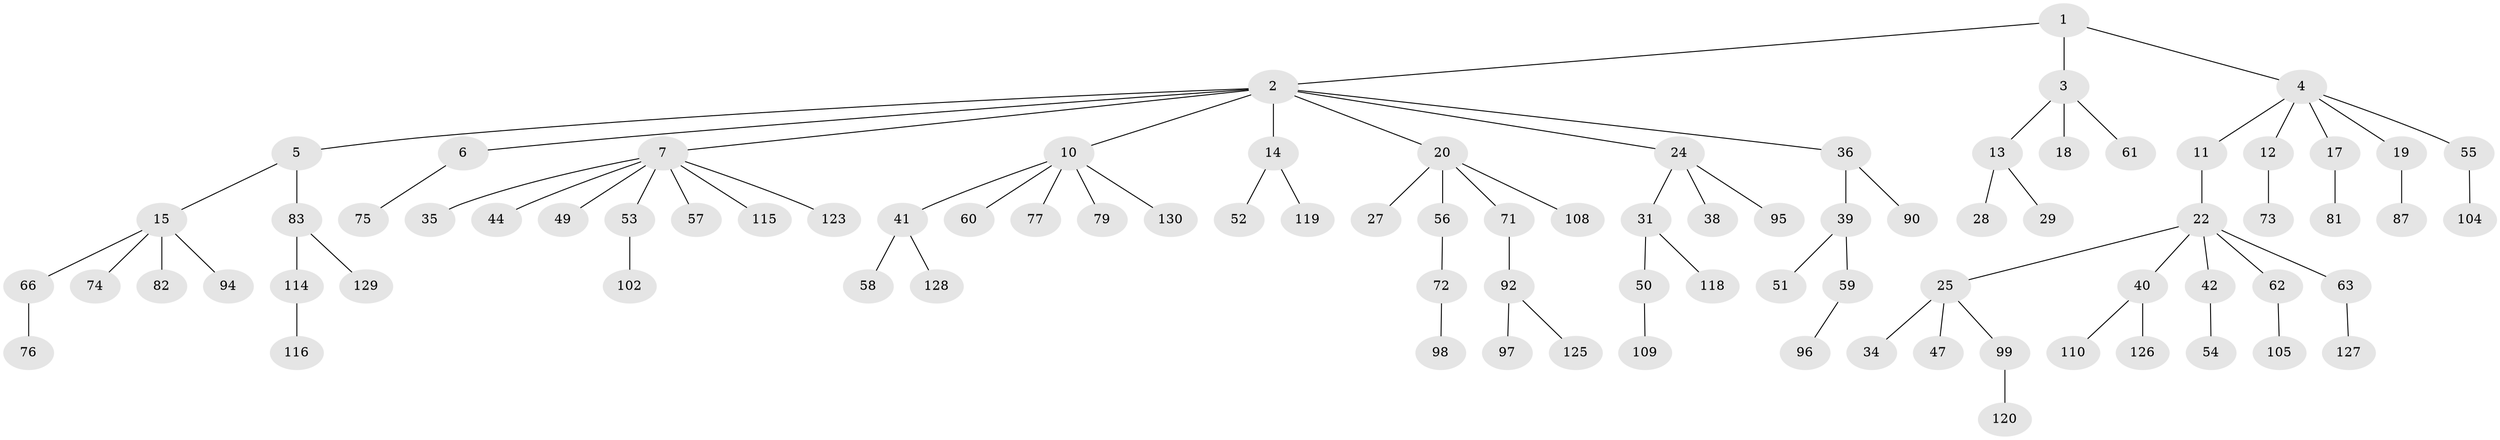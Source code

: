 // original degree distribution, {3: 0.13846153846153847, 9: 0.007692307692307693, 4: 0.046153846153846156, 5: 0.023076923076923078, 2: 0.3, 6: 0.023076923076923078, 1: 0.46153846153846156}
// Generated by graph-tools (version 1.1) at 2025/11/02/27/25 16:11:25]
// undirected, 89 vertices, 88 edges
graph export_dot {
graph [start="1"]
  node [color=gray90,style=filled];
  1;
  2 [super="+9"];
  3;
  4 [super="+8"];
  5;
  6 [super="+84"];
  7 [super="+16"];
  10 [super="+43"];
  11;
  12 [super="+78"];
  13 [super="+26"];
  14 [super="+21"];
  15 [super="+68"];
  17;
  18;
  19 [super="+70"];
  20 [super="+32"];
  22 [super="+23"];
  24 [super="+30"];
  25 [super="+37"];
  27 [super="+93"];
  28 [super="+64"];
  29;
  31 [super="+33"];
  34 [super="+45"];
  35 [super="+91"];
  36 [super="+124"];
  38 [super="+69"];
  39 [super="+48"];
  40 [super="+101"];
  41 [super="+46"];
  42;
  44;
  47 [super="+103"];
  49;
  50;
  51;
  52;
  53;
  54;
  55 [super="+89"];
  56 [super="+67"];
  57;
  58 [super="+80"];
  59;
  60;
  61 [super="+106"];
  62 [super="+65"];
  63;
  66;
  71;
  72 [super="+117"];
  73 [super="+100"];
  74 [super="+86"];
  75;
  76 [super="+85"];
  77;
  79;
  81 [super="+88"];
  82;
  83 [super="+107"];
  87 [super="+112"];
  90;
  92;
  94;
  95 [super="+121"];
  96 [super="+113"];
  97;
  98;
  99;
  102 [super="+111"];
  104;
  105;
  108;
  109;
  110;
  114;
  115;
  116;
  118;
  119 [super="+122"];
  120;
  123;
  125;
  126;
  127;
  128;
  129;
  130;
  1 -- 2;
  1 -- 3;
  1 -- 4;
  2 -- 5;
  2 -- 6;
  2 -- 7;
  2 -- 10;
  2 -- 14;
  2 -- 20;
  2 -- 36;
  2 -- 24;
  3 -- 13;
  3 -- 18;
  3 -- 61;
  4 -- 11;
  4 -- 17;
  4 -- 19;
  4 -- 12;
  4 -- 55;
  5 -- 15;
  5 -- 83;
  6 -- 75;
  7 -- 35;
  7 -- 44;
  7 -- 49;
  7 -- 115;
  7 -- 53;
  7 -- 57;
  7 -- 123;
  10 -- 41;
  10 -- 79;
  10 -- 130;
  10 -- 60;
  10 -- 77;
  11 -- 22;
  12 -- 73;
  13 -- 28;
  13 -- 29;
  14 -- 119;
  14 -- 52;
  15 -- 66;
  15 -- 74;
  15 -- 82;
  15 -- 94;
  17 -- 81;
  19 -- 87;
  20 -- 27;
  20 -- 56;
  20 -- 71;
  20 -- 108;
  22 -- 40;
  22 -- 25;
  22 -- 42;
  22 -- 62;
  22 -- 63;
  24 -- 31;
  24 -- 38;
  24 -- 95;
  25 -- 34;
  25 -- 47;
  25 -- 99;
  31 -- 50;
  31 -- 118;
  36 -- 39;
  36 -- 90;
  39 -- 51;
  39 -- 59;
  40 -- 110;
  40 -- 126;
  41 -- 128;
  41 -- 58;
  42 -- 54;
  50 -- 109;
  53 -- 102;
  55 -- 104;
  56 -- 72;
  59 -- 96;
  62 -- 105;
  63 -- 127;
  66 -- 76;
  71 -- 92;
  72 -- 98;
  83 -- 114;
  83 -- 129;
  92 -- 97;
  92 -- 125;
  99 -- 120;
  114 -- 116;
}
